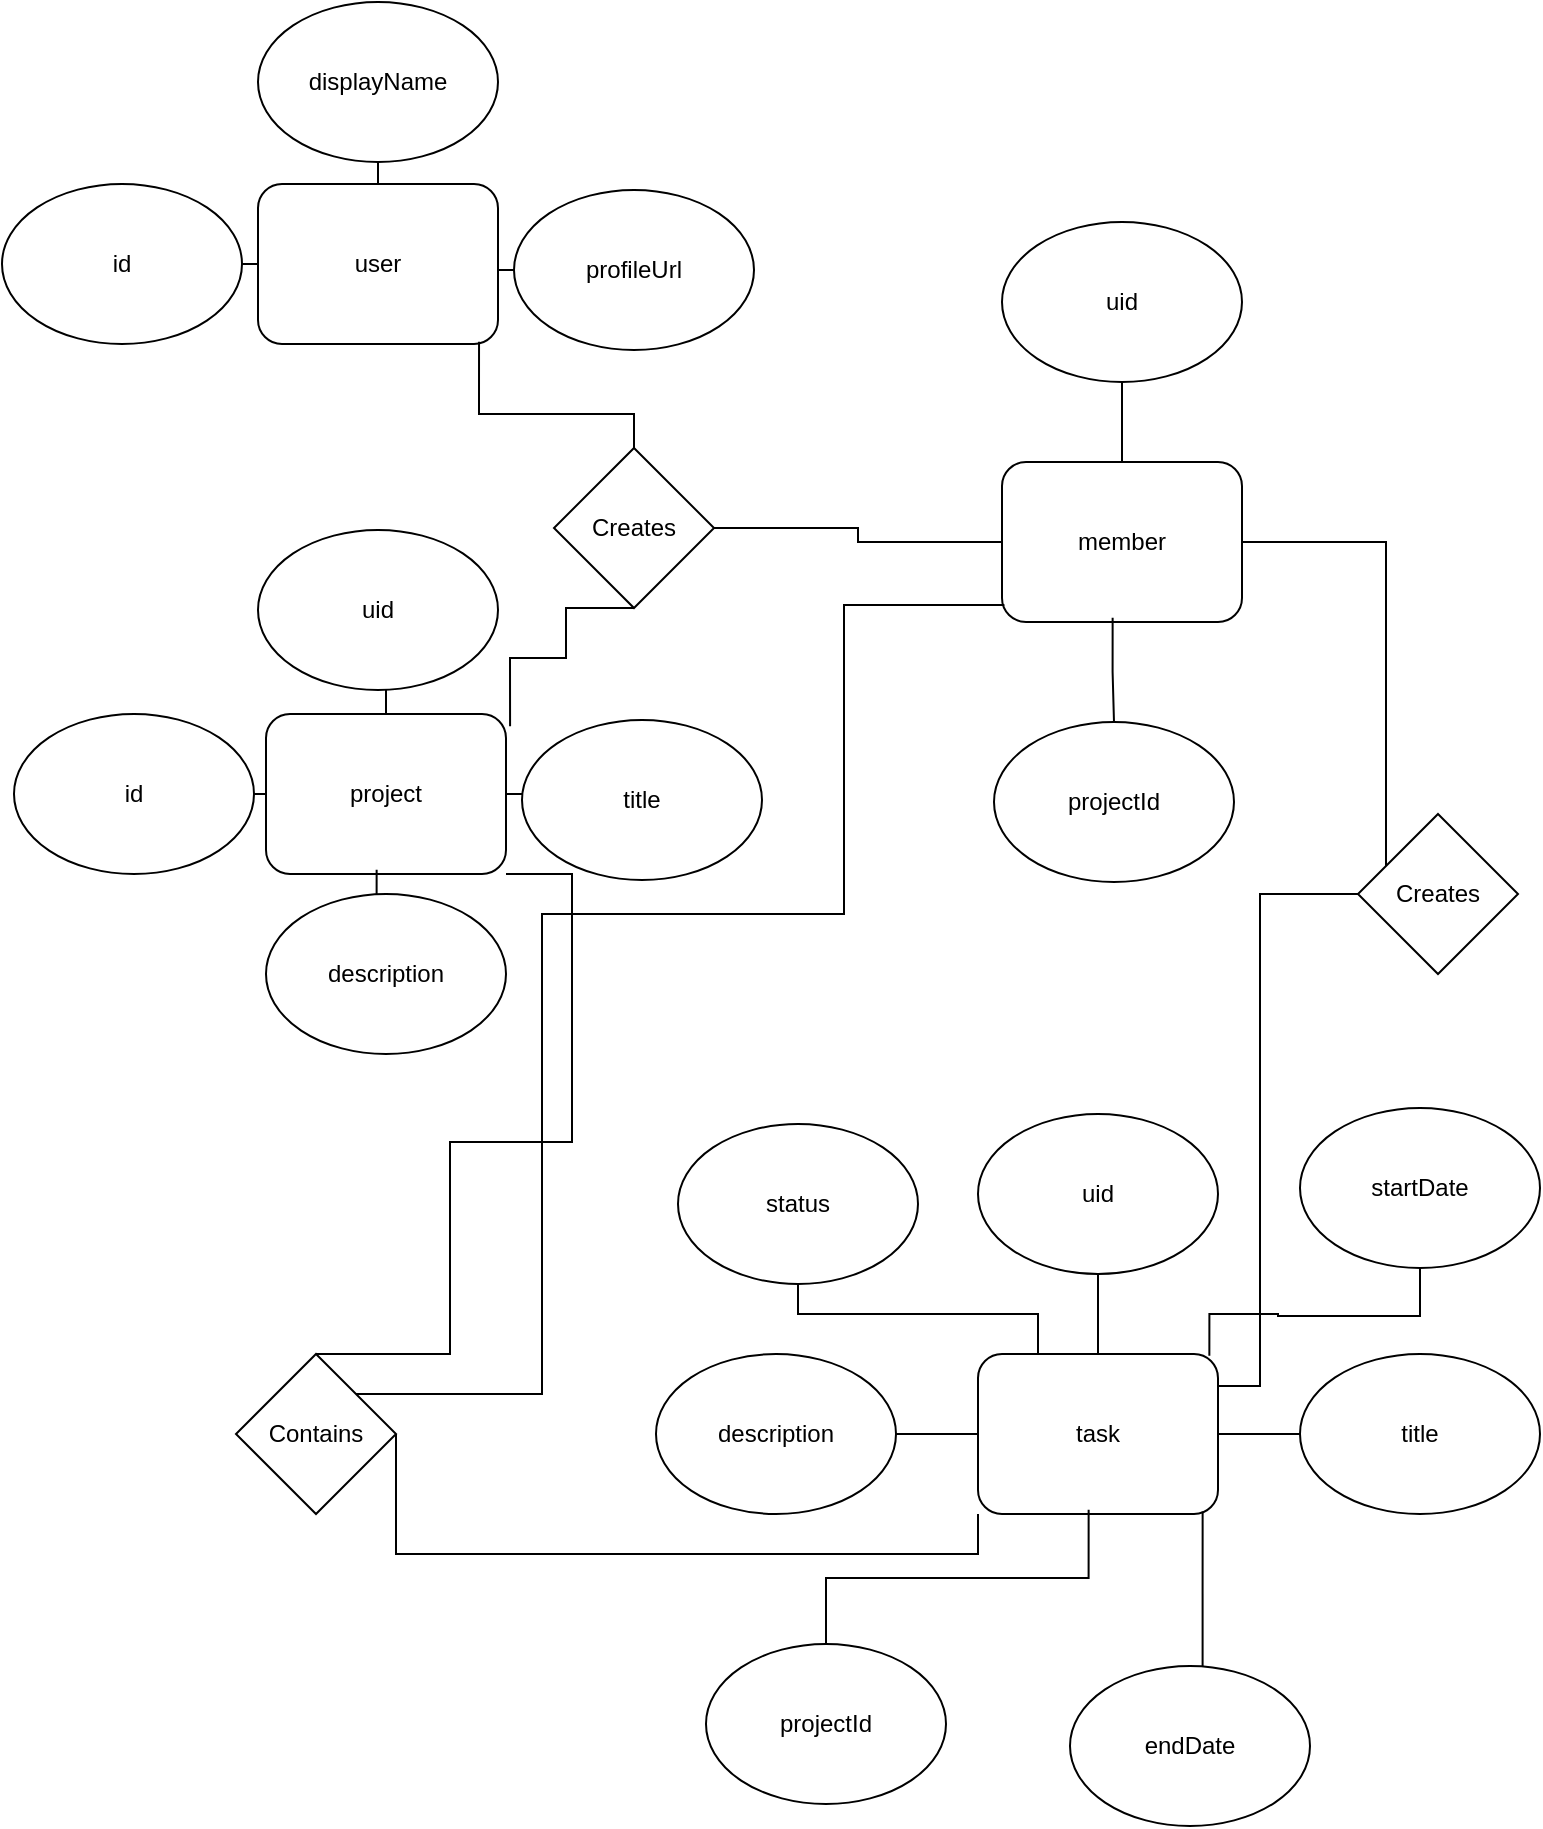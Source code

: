 <mxfile version="21.3.0" type="github">
  <diagram name="Page-1" id="IipF9BrK3oz4NHCb0A7x">
    <mxGraphModel dx="1401" dy="787" grid="0" gridSize="10" guides="1" tooltips="1" connect="1" arrows="1" fold="1" page="1" pageScale="1" pageWidth="850" pageHeight="1100" math="0" shadow="0">
      <root>
        <mxCell id="0" />
        <mxCell id="1" parent="0" />
        <mxCell id="wwjGMXczgYaugwBGCqrG-3" style="edgeStyle=orthogonalEdgeStyle;rounded=0;orthogonalLoop=1;jettySize=auto;html=1;exitX=0;exitY=0.5;exitDx=0;exitDy=0;strokeColor=default;endArrow=none;endFill=0;" parent="1" source="wwjGMXczgYaugwBGCqrG-1" target="wwjGMXczgYaugwBGCqrG-2" edge="1">
          <mxGeometry relative="1" as="geometry" />
        </mxCell>
        <mxCell id="wwjGMXczgYaugwBGCqrG-1" value="user" style="rounded=1;whiteSpace=wrap;html=1;" parent="1" vertex="1">
          <mxGeometry x="549" y="210" width="120" height="80" as="geometry" />
        </mxCell>
        <mxCell id="wwjGMXczgYaugwBGCqrG-2" value="id" style="ellipse;whiteSpace=wrap;html=1;" parent="1" vertex="1">
          <mxGeometry x="421" y="210" width="120" height="80" as="geometry" />
        </mxCell>
        <mxCell id="wwjGMXczgYaugwBGCqrG-8" style="edgeStyle=orthogonalEdgeStyle;rounded=0;orthogonalLoop=1;jettySize=auto;html=1;exitX=0.5;exitY=0;exitDx=0;exitDy=0;strokeColor=default;endArrow=none;endFill=0;" parent="1" source="wwjGMXczgYaugwBGCqrG-1" target="wwjGMXczgYaugwBGCqrG-9" edge="1">
          <mxGeometry relative="1" as="geometry">
            <mxPoint x="559" y="250" as="sourcePoint" />
            <Array as="points">
              <mxPoint x="609" y="172" />
              <mxPoint x="611" y="172" />
            </Array>
          </mxGeometry>
        </mxCell>
        <mxCell id="wwjGMXczgYaugwBGCqrG-9" value="displayName" style="ellipse;whiteSpace=wrap;html=1;" parent="1" vertex="1">
          <mxGeometry x="549" y="119" width="120" height="80" as="geometry" />
        </mxCell>
        <mxCell id="wwjGMXczgYaugwBGCqrG-11" style="edgeStyle=orthogonalEdgeStyle;rounded=0;orthogonalLoop=1;jettySize=auto;html=1;exitX=1;exitY=0.5;exitDx=0;exitDy=0;strokeColor=default;endArrow=none;endFill=0;" parent="1" source="wwjGMXczgYaugwBGCqrG-1" target="wwjGMXczgYaugwBGCqrG-12" edge="1">
          <mxGeometry relative="1" as="geometry">
            <mxPoint x="889" y="320" as="sourcePoint" />
            <Array as="points">
              <mxPoint x="669" y="254" />
              <mxPoint x="669" y="254" />
            </Array>
          </mxGeometry>
        </mxCell>
        <mxCell id="wwjGMXczgYaugwBGCqrG-12" value="profileUrl" style="ellipse;whiteSpace=wrap;html=1;" parent="1" vertex="1">
          <mxGeometry x="677" y="213" width="120" height="80" as="geometry" />
        </mxCell>
        <mxCell id="wwjGMXczgYaugwBGCqrG-13" style="edgeStyle=orthogonalEdgeStyle;rounded=0;orthogonalLoop=1;jettySize=auto;html=1;exitX=0;exitY=0.5;exitDx=0;exitDy=0;strokeColor=default;endArrow=none;endFill=0;" parent="1" source="wwjGMXczgYaugwBGCqrG-14" target="wwjGMXczgYaugwBGCqrG-15" edge="1">
          <mxGeometry relative="1" as="geometry" />
        </mxCell>
        <mxCell id="wwjGMXczgYaugwBGCqrG-14" value="project" style="rounded=1;whiteSpace=wrap;html=1;" parent="1" vertex="1">
          <mxGeometry x="553" y="475" width="120" height="80" as="geometry" />
        </mxCell>
        <mxCell id="wwjGMXczgYaugwBGCqrG-15" value="id" style="ellipse;whiteSpace=wrap;html=1;" parent="1" vertex="1">
          <mxGeometry x="427" y="475" width="120" height="80" as="geometry" />
        </mxCell>
        <mxCell id="wwjGMXczgYaugwBGCqrG-16" style="edgeStyle=orthogonalEdgeStyle;rounded=0;orthogonalLoop=1;jettySize=auto;html=1;exitX=0.5;exitY=0;exitDx=0;exitDy=0;strokeColor=default;endArrow=none;endFill=0;" parent="1" source="wwjGMXczgYaugwBGCqrG-14" target="wwjGMXczgYaugwBGCqrG-17" edge="1">
          <mxGeometry relative="1" as="geometry">
            <mxPoint x="563" y="515" as="sourcePoint" />
          </mxGeometry>
        </mxCell>
        <mxCell id="wwjGMXczgYaugwBGCqrG-17" value="uid" style="ellipse;whiteSpace=wrap;html=1;" parent="1" vertex="1">
          <mxGeometry x="549" y="383" width="120" height="80" as="geometry" />
        </mxCell>
        <mxCell id="wwjGMXczgYaugwBGCqrG-18" style="edgeStyle=orthogonalEdgeStyle;rounded=0;orthogonalLoop=1;jettySize=auto;html=1;exitX=1;exitY=0.5;exitDx=0;exitDy=0;strokeColor=default;endArrow=none;endFill=0;" parent="1" source="wwjGMXczgYaugwBGCqrG-14" target="wwjGMXczgYaugwBGCqrG-19" edge="1">
          <mxGeometry relative="1" as="geometry">
            <mxPoint x="893" y="585" as="sourcePoint" />
          </mxGeometry>
        </mxCell>
        <mxCell id="wwjGMXczgYaugwBGCqrG-19" value="title" style="ellipse;whiteSpace=wrap;html=1;" parent="1" vertex="1">
          <mxGeometry x="681" y="478" width="120" height="80" as="geometry" />
        </mxCell>
        <mxCell id="wwjGMXczgYaugwBGCqrG-20" style="edgeStyle=orthogonalEdgeStyle;rounded=0;orthogonalLoop=1;jettySize=auto;html=1;exitX=0.461;exitY=0.974;exitDx=0;exitDy=0;strokeColor=default;endArrow=none;endFill=0;exitPerimeter=0;" parent="1" source="wwjGMXczgYaugwBGCqrG-14" target="wwjGMXczgYaugwBGCqrG-21" edge="1">
          <mxGeometry relative="1" as="geometry">
            <mxPoint x="524" y="620" as="sourcePoint" />
          </mxGeometry>
        </mxCell>
        <mxCell id="wwjGMXczgYaugwBGCqrG-21" value="description" style="ellipse;whiteSpace=wrap;html=1;" parent="1" vertex="1">
          <mxGeometry x="553" y="565" width="120" height="80" as="geometry" />
        </mxCell>
        <mxCell id="wwjGMXczgYaugwBGCqrG-23" value="member" style="rounded=1;whiteSpace=wrap;html=1;" parent="1" vertex="1">
          <mxGeometry x="921" y="349" width="120" height="80" as="geometry" />
        </mxCell>
        <mxCell id="wwjGMXczgYaugwBGCqrG-25" style="edgeStyle=orthogonalEdgeStyle;rounded=0;orthogonalLoop=1;jettySize=auto;html=1;exitX=0.5;exitY=0;exitDx=0;exitDy=0;strokeColor=default;endArrow=none;endFill=0;" parent="1" source="wwjGMXczgYaugwBGCqrG-23" target="wwjGMXczgYaugwBGCqrG-26" edge="1">
          <mxGeometry relative="1" as="geometry">
            <mxPoint x="931" y="389" as="sourcePoint" />
          </mxGeometry>
        </mxCell>
        <mxCell id="wwjGMXczgYaugwBGCqrG-26" value="uid" style="ellipse;whiteSpace=wrap;html=1;" parent="1" vertex="1">
          <mxGeometry x="921" y="229" width="120" height="80" as="geometry" />
        </mxCell>
        <mxCell id="wwjGMXczgYaugwBGCqrG-29" style="edgeStyle=orthogonalEdgeStyle;rounded=0;orthogonalLoop=1;jettySize=auto;html=1;exitX=0.461;exitY=0.974;exitDx=0;exitDy=0;strokeColor=default;endArrow=none;endFill=0;exitPerimeter=0;" parent="1" source="wwjGMXczgYaugwBGCqrG-23" target="wwjGMXczgYaugwBGCqrG-30" edge="1">
          <mxGeometry relative="1" as="geometry">
            <mxPoint x="892" y="494" as="sourcePoint" />
          </mxGeometry>
        </mxCell>
        <mxCell id="wwjGMXczgYaugwBGCqrG-30" value="projectId" style="ellipse;whiteSpace=wrap;html=1;" parent="1" vertex="1">
          <mxGeometry x="917" y="479" width="120" height="80" as="geometry" />
        </mxCell>
        <mxCell id="wwjGMXczgYaugwBGCqrG-31" value="task" style="rounded=1;whiteSpace=wrap;html=1;" parent="1" vertex="1">
          <mxGeometry x="909" y="795" width="120" height="80" as="geometry" />
        </mxCell>
        <mxCell id="wwjGMXczgYaugwBGCqrG-32" style="edgeStyle=orthogonalEdgeStyle;rounded=0;orthogonalLoop=1;jettySize=auto;html=1;exitX=0.5;exitY=0;exitDx=0;exitDy=0;strokeColor=default;endArrow=none;endFill=0;" parent="1" source="wwjGMXczgYaugwBGCqrG-31" target="wwjGMXczgYaugwBGCqrG-33" edge="1">
          <mxGeometry relative="1" as="geometry">
            <mxPoint x="919" y="835" as="sourcePoint" />
          </mxGeometry>
        </mxCell>
        <mxCell id="wwjGMXczgYaugwBGCqrG-33" value="uid" style="ellipse;whiteSpace=wrap;html=1;" parent="1" vertex="1">
          <mxGeometry x="909" y="675" width="120" height="80" as="geometry" />
        </mxCell>
        <mxCell id="wwjGMXczgYaugwBGCqrG-34" style="edgeStyle=orthogonalEdgeStyle;rounded=0;orthogonalLoop=1;jettySize=auto;html=1;exitX=0.461;exitY=0.974;exitDx=0;exitDy=0;strokeColor=default;endArrow=none;endFill=0;exitPerimeter=0;" parent="1" source="wwjGMXczgYaugwBGCqrG-31" target="wwjGMXczgYaugwBGCqrG-35" edge="1">
          <mxGeometry relative="1" as="geometry">
            <mxPoint x="880" y="940" as="sourcePoint" />
            <Array as="points">
              <mxPoint x="964" y="907" />
              <mxPoint x="833" y="907" />
            </Array>
          </mxGeometry>
        </mxCell>
        <mxCell id="wwjGMXczgYaugwBGCqrG-35" value="projectId" style="ellipse;whiteSpace=wrap;html=1;" parent="1" vertex="1">
          <mxGeometry x="773" y="940" width="120" height="80" as="geometry" />
        </mxCell>
        <mxCell id="wwjGMXczgYaugwBGCqrG-40" style="edgeStyle=orthogonalEdgeStyle;rounded=0;orthogonalLoop=1;jettySize=auto;html=1;exitX=1;exitY=0.5;exitDx=0;exitDy=0;strokeColor=default;endArrow=none;endFill=0;" parent="1" source="wwjGMXczgYaugwBGCqrG-31" target="wwjGMXczgYaugwBGCqrG-41" edge="1">
          <mxGeometry relative="1" as="geometry">
            <mxPoint x="1205" y="715" as="sourcePoint" />
          </mxGeometry>
        </mxCell>
        <mxCell id="wwjGMXczgYaugwBGCqrG-41" value="title" style="ellipse;whiteSpace=wrap;html=1;" parent="1" vertex="1">
          <mxGeometry x="1070" y="795" width="120" height="80" as="geometry" />
        </mxCell>
        <mxCell id="wwjGMXczgYaugwBGCqrG-42" style="edgeStyle=orthogonalEdgeStyle;rounded=0;orthogonalLoop=1;jettySize=auto;html=1;exitX=0;exitY=0.5;exitDx=0;exitDy=0;strokeColor=default;endArrow=none;endFill=0;" parent="1" source="wwjGMXczgYaugwBGCqrG-31" target="wwjGMXczgYaugwBGCqrG-43" edge="1">
          <mxGeometry relative="1" as="geometry">
            <mxPoint x="1140" y="753" as="sourcePoint" />
          </mxGeometry>
        </mxCell>
        <mxCell id="wwjGMXczgYaugwBGCqrG-43" value="description" style="ellipse;whiteSpace=wrap;html=1;" parent="1" vertex="1">
          <mxGeometry x="748" y="795" width="120" height="80" as="geometry" />
        </mxCell>
        <mxCell id="wwjGMXczgYaugwBGCqrG-46" style="edgeStyle=orthogonalEdgeStyle;rounded=0;orthogonalLoop=1;jettySize=auto;html=1;exitX=0.936;exitY=0.984;exitDx=0;exitDy=0;strokeColor=default;endArrow=none;endFill=0;exitPerimeter=0;" parent="1" source="wwjGMXczgYaugwBGCqrG-31" target="wwjGMXczgYaugwBGCqrG-47" edge="1">
          <mxGeometry relative="1" as="geometry">
            <mxPoint x="1058.5" y="941" as="sourcePoint" />
            <Array as="points">
              <mxPoint x="1021" y="915" />
              <mxPoint x="1021" y="915" />
            </Array>
          </mxGeometry>
        </mxCell>
        <mxCell id="wwjGMXczgYaugwBGCqrG-47" value="endDate" style="ellipse;whiteSpace=wrap;html=1;" parent="1" vertex="1">
          <mxGeometry x="955" y="951" width="120" height="80" as="geometry" />
        </mxCell>
        <mxCell id="wwjGMXczgYaugwBGCqrG-50" style="edgeStyle=orthogonalEdgeStyle;rounded=0;orthogonalLoop=1;jettySize=auto;html=1;exitX=0.964;exitY=0.011;exitDx=0;exitDy=0;strokeColor=default;endArrow=none;endFill=0;exitPerimeter=0;" parent="1" source="wwjGMXczgYaugwBGCqrG-31" target="wwjGMXczgYaugwBGCqrG-55" edge="1">
          <mxGeometry relative="1" as="geometry">
            <mxPoint x="1047" y="720" as="sourcePoint" />
            <mxPoint x="1148" y="760" as="targetPoint" />
            <Array as="points">
              <mxPoint x="1025" y="775" />
              <mxPoint x="1059" y="775" />
              <mxPoint x="1148" y="776" />
            </Array>
          </mxGeometry>
        </mxCell>
        <mxCell id="wwjGMXczgYaugwBGCqrG-52" style="edgeStyle=orthogonalEdgeStyle;rounded=0;orthogonalLoop=1;jettySize=auto;html=1;exitX=0.25;exitY=0;exitDx=0;exitDy=0;strokeColor=default;endArrow=none;endFill=0;" parent="1" source="wwjGMXczgYaugwBGCqrG-31" target="wwjGMXczgYaugwBGCqrG-53" edge="1">
          <mxGeometry relative="1" as="geometry">
            <mxPoint x="718" y="720" as="sourcePoint" />
            <Array as="points">
              <mxPoint x="939" y="775" />
              <mxPoint x="819" y="775" />
            </Array>
          </mxGeometry>
        </mxCell>
        <mxCell id="wwjGMXczgYaugwBGCqrG-53" value="status" style="ellipse;whiteSpace=wrap;html=1;" parent="1" vertex="1">
          <mxGeometry x="759" y="680" width="120" height="80" as="geometry" />
        </mxCell>
        <mxCell id="wwjGMXczgYaugwBGCqrG-55" value="startDate" style="ellipse;whiteSpace=wrap;html=1;" parent="1" vertex="1">
          <mxGeometry x="1070" y="672" width="120" height="80" as="geometry" />
        </mxCell>
        <mxCell id="wwjGMXczgYaugwBGCqrG-58" style="edgeStyle=orthogonalEdgeStyle;rounded=0;orthogonalLoop=1;jettySize=auto;html=1;entryX=0.921;entryY=0.986;entryDx=0;entryDy=0;entryPerimeter=0;endArrow=none;endFill=0;" parent="1" source="wwjGMXczgYaugwBGCqrG-57" target="wwjGMXczgYaugwBGCqrG-1" edge="1">
          <mxGeometry relative="1" as="geometry">
            <Array as="points">
              <mxPoint x="737" y="325" />
              <mxPoint x="659" y="325" />
            </Array>
          </mxGeometry>
        </mxCell>
        <mxCell id="wwjGMXczgYaugwBGCqrG-59" style="edgeStyle=orthogonalEdgeStyle;rounded=0;orthogonalLoop=1;jettySize=auto;html=1;entryX=1.017;entryY=0.077;entryDx=0;entryDy=0;entryPerimeter=0;exitX=0.5;exitY=1;exitDx=0;exitDy=0;endArrow=none;endFill=0;" parent="1" source="wwjGMXczgYaugwBGCqrG-57" target="wwjGMXczgYaugwBGCqrG-14" edge="1">
          <mxGeometry relative="1" as="geometry">
            <Array as="points">
              <mxPoint x="703" y="422" />
              <mxPoint x="703" y="447" />
              <mxPoint x="675" y="447" />
            </Array>
          </mxGeometry>
        </mxCell>
        <mxCell id="l0dk6NAAqs2tLZRAqv32-1" style="edgeStyle=orthogonalEdgeStyle;rounded=0;orthogonalLoop=1;jettySize=auto;html=1;entryX=0;entryY=0.5;entryDx=0;entryDy=0;endArrow=none;endFill=0;" edge="1" parent="1" source="wwjGMXczgYaugwBGCqrG-57" target="wwjGMXczgYaugwBGCqrG-23">
          <mxGeometry relative="1" as="geometry" />
        </mxCell>
        <mxCell id="wwjGMXczgYaugwBGCqrG-57" value="Creates" style="rhombus;whiteSpace=wrap;html=1;" parent="1" vertex="1">
          <mxGeometry x="697" y="342" width="80" height="80" as="geometry" />
        </mxCell>
        <mxCell id="l0dk6NAAqs2tLZRAqv32-4" style="edgeStyle=orthogonalEdgeStyle;rounded=0;orthogonalLoop=1;jettySize=auto;html=1;exitX=0.5;exitY=0;exitDx=0;exitDy=0;entryX=1;entryY=1;entryDx=0;entryDy=0;endArrow=none;endFill=0;" edge="1" parent="1" source="l0dk6NAAqs2tLZRAqv32-3" target="wwjGMXczgYaugwBGCqrG-14">
          <mxGeometry relative="1" as="geometry">
            <Array as="points">
              <mxPoint x="645" y="795" />
              <mxPoint x="645" y="689" />
              <mxPoint x="706" y="689" />
              <mxPoint x="706" y="555" />
            </Array>
          </mxGeometry>
        </mxCell>
        <mxCell id="l0dk6NAAqs2tLZRAqv32-5" style="edgeStyle=orthogonalEdgeStyle;rounded=0;orthogonalLoop=1;jettySize=auto;html=1;exitX=1;exitY=0.5;exitDx=0;exitDy=0;entryX=0;entryY=1;entryDx=0;entryDy=0;endArrow=none;endFill=0;" edge="1" parent="1" source="l0dk6NAAqs2tLZRAqv32-3" target="wwjGMXczgYaugwBGCqrG-31">
          <mxGeometry relative="1" as="geometry">
            <Array as="points">
              <mxPoint x="618" y="895" />
              <mxPoint x="909" y="895" />
            </Array>
          </mxGeometry>
        </mxCell>
        <mxCell id="l0dk6NAAqs2tLZRAqv32-9" style="edgeStyle=orthogonalEdgeStyle;rounded=0;orthogonalLoop=1;jettySize=auto;html=1;exitX=1;exitY=0;exitDx=0;exitDy=0;entryX=0.01;entryY=0.894;entryDx=0;entryDy=0;entryPerimeter=0;endArrow=none;endFill=0;" edge="1" parent="1" source="l0dk6NAAqs2tLZRAqv32-3" target="wwjGMXczgYaugwBGCqrG-23">
          <mxGeometry relative="1" as="geometry">
            <Array as="points">
              <mxPoint x="691" y="815" />
              <mxPoint x="691" y="575" />
              <mxPoint x="842" y="575" />
              <mxPoint x="842" y="421" />
            </Array>
          </mxGeometry>
        </mxCell>
        <mxCell id="l0dk6NAAqs2tLZRAqv32-3" value="Contains" style="rhombus;whiteSpace=wrap;html=1;" vertex="1" parent="1">
          <mxGeometry x="538" y="795" width="80" height="80" as="geometry" />
        </mxCell>
        <mxCell id="l0dk6NAAqs2tLZRAqv32-7" style="edgeStyle=orthogonalEdgeStyle;rounded=0;orthogonalLoop=1;jettySize=auto;html=1;endArrow=none;endFill=0;" edge="1" parent="1" source="l0dk6NAAqs2tLZRAqv32-6" target="wwjGMXczgYaugwBGCqrG-23">
          <mxGeometry relative="1" as="geometry">
            <Array as="points">
              <mxPoint x="1113" y="389" />
            </Array>
          </mxGeometry>
        </mxCell>
        <mxCell id="l0dk6NAAqs2tLZRAqv32-8" style="edgeStyle=orthogonalEdgeStyle;rounded=0;orthogonalLoop=1;jettySize=auto;html=1;endArrow=none;endFill=0;" edge="1" parent="1" source="l0dk6NAAqs2tLZRAqv32-6" target="wwjGMXczgYaugwBGCqrG-31">
          <mxGeometry relative="1" as="geometry">
            <Array as="points">
              <mxPoint x="1050" y="565" />
              <mxPoint x="1050" y="811" />
            </Array>
          </mxGeometry>
        </mxCell>
        <mxCell id="l0dk6NAAqs2tLZRAqv32-6" value="Creates" style="rhombus;whiteSpace=wrap;html=1;" vertex="1" parent="1">
          <mxGeometry x="1099" y="525" width="80" height="80" as="geometry" />
        </mxCell>
      </root>
    </mxGraphModel>
  </diagram>
</mxfile>
